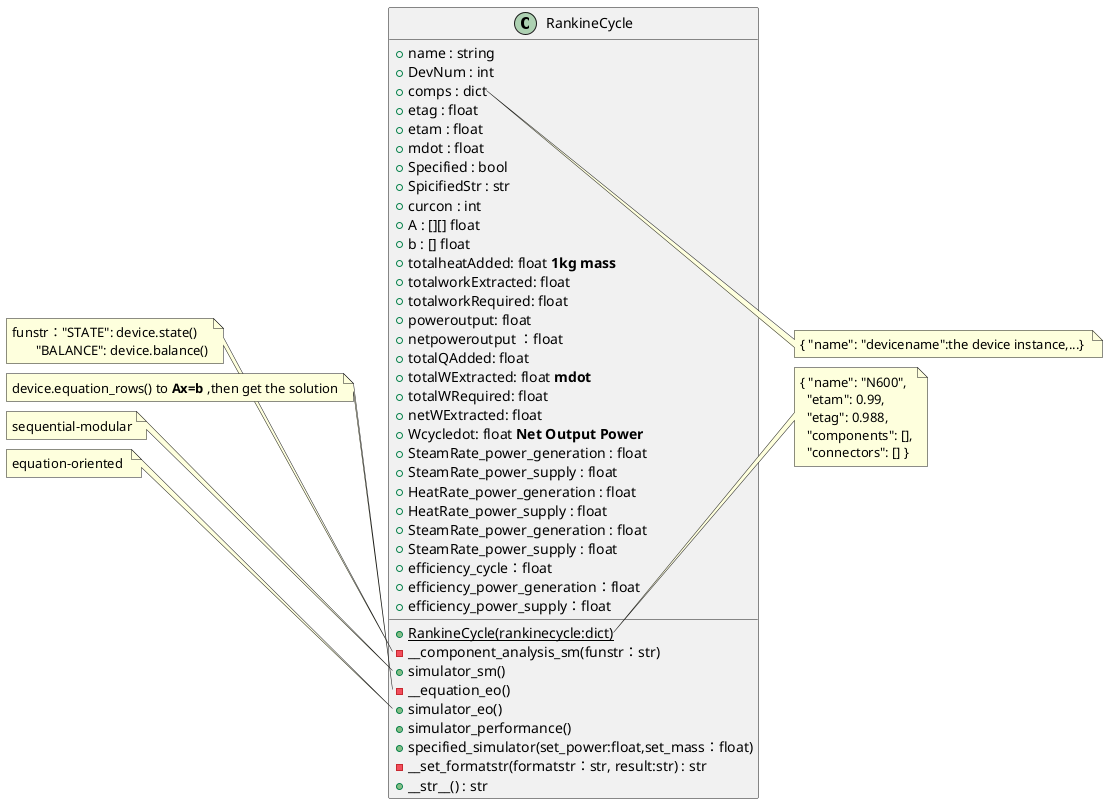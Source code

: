 @startuml
class RankineCycle{
    + name : string 
    + DevNum : int
    + comps : dict
    + etag : float
    + etam : float
    + mdot : float 
    + Specified : bool
    + SpicifiedStr : str
    + curcon : int 
    + A : [][] float 
    + b : [] float
    + totalheatAdded: float **1kg mass**
    + totalworkExtracted: float
    + totalworkRequired: float
    + poweroutput: float
    + netpoweroutput ：float
    + totalQAdded: float
    + totalWExtracted: float **mdot**
    + totalWRequired: float
    + netWExtracted: float
    + Wcycledot: float **Net Output Power**
    + SteamRate_power_generation : float  
    + SteamRate_power_supply : float
    + HeatRate_power_generation : float  
    + HeatRate_power_supply : float
    + SteamRate_power_generation : float  
    + SteamRate_power_supply : float
    + efficiency_cycle：float
    + efficiency_power_generation：float
    + efficiency_power_supply：float
    + {static} RankineCycle(rankinecycle:dict)
    - __component_analysis_sm(funstr：str)
    + simulator_sm()
    - __equation_eo()
    + simulator_eo()
    + simulator_performance()
    + specified_simulator(set_power:float,set_mass：float)
    - __set_formatstr(formatstr：str, result:str) : str
    +__str__() : str
}
note left of RankineCycle::component_analysis_sm
   funstr："STATE": device.state()
          "BALANCE": device.balance()
end note
note left of RankineCycle::equation_eo
   device.equation_rows() to **Ax=b** ,then get the solution
end note
note left of RankineCycle::simulator_sm
   sequential-modular
end note
note left of RankineCycle::simulator_eo
    equation-oriented 
end note
note right of RankineCycle::comps
  { "name": "devicename":the device instance,...} 
end note
note right of RankineCycle::RankineCycle
  { "name": "N600",
    "etam": 0.99,
    "etag": 0.988,
    "components": [],
    "connectors": [] } 
end note
@enduml